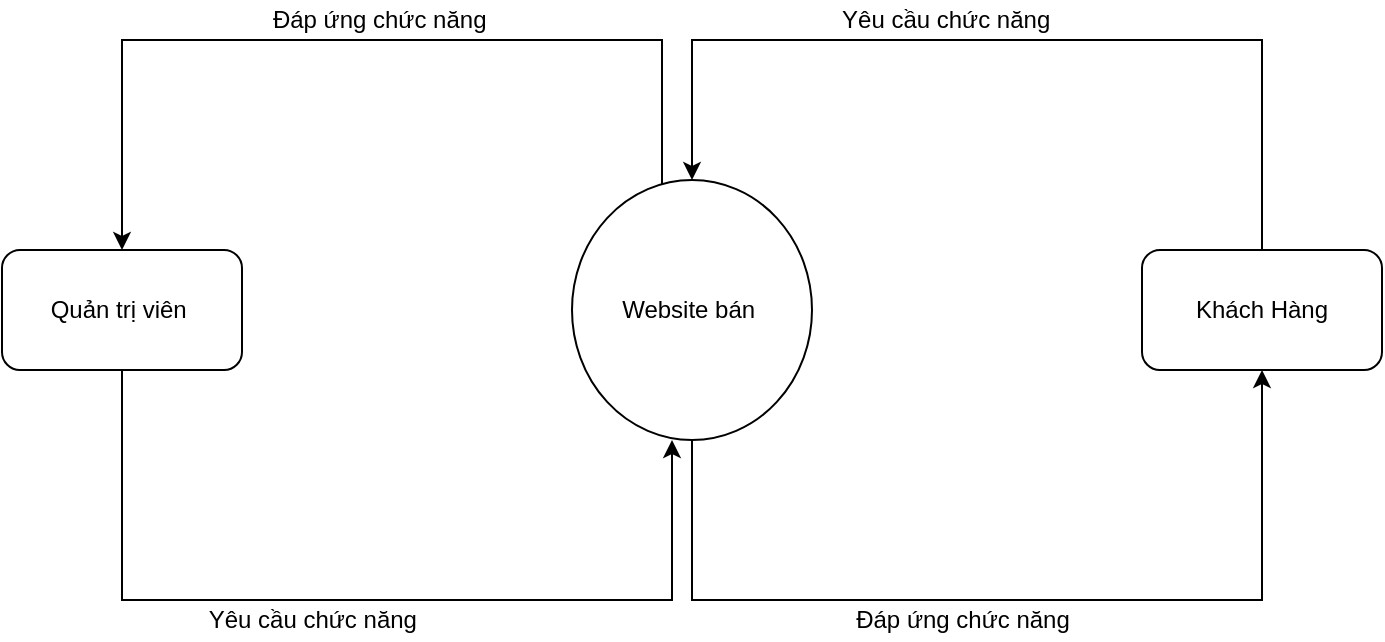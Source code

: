 <mxfile version="18.2.0" type="github">
  <diagram id="R3zrrzboGVISIO_VcMYK" name="Page-1">
    <mxGraphModel dx="989" dy="557" grid="1" gridSize="10" guides="1" tooltips="1" connect="1" arrows="1" fold="1" page="1" pageScale="1" pageWidth="850" pageHeight="1100" math="0" shadow="0">
      <root>
        <mxCell id="0" />
        <mxCell id="1" parent="0" />
        <mxCell id="2e0DtsD2ct-GsF0NBlNr-1" value="Website bán&amp;nbsp;" style="ellipse;whiteSpace=wrap;html=1;" vertex="1" parent="1">
          <mxGeometry x="365" y="390" width="120" height="130" as="geometry" />
        </mxCell>
        <mxCell id="2e0DtsD2ct-GsF0NBlNr-3" value="Quản trị viên&amp;nbsp;" style="rounded=1;whiteSpace=wrap;html=1;" vertex="1" parent="1">
          <mxGeometry x="80" y="425" width="120" height="60" as="geometry" />
        </mxCell>
        <mxCell id="2e0DtsD2ct-GsF0NBlNr-4" value="Khách Hàng" style="rounded=1;whiteSpace=wrap;html=1;" vertex="1" parent="1">
          <mxGeometry x="650" y="425" width="120" height="60" as="geometry" />
        </mxCell>
        <mxCell id="2e0DtsD2ct-GsF0NBlNr-11" value="" style="edgeStyle=segmentEdgeStyle;endArrow=classic;html=1;rounded=0;entryX=0.5;entryY=0;entryDx=0;entryDy=0;" edge="1" parent="1" target="2e0DtsD2ct-GsF0NBlNr-1">
          <mxGeometry width="50" height="50" relative="1" as="geometry">
            <mxPoint x="670" y="425" as="sourcePoint" />
            <mxPoint x="640" y="380" as="targetPoint" />
            <Array as="points">
              <mxPoint x="710" y="425" />
              <mxPoint x="710" y="320" />
              <mxPoint x="425" y="320" />
            </Array>
          </mxGeometry>
        </mxCell>
        <mxCell id="2e0DtsD2ct-GsF0NBlNr-12" value="" style="edgeStyle=segmentEdgeStyle;endArrow=classic;html=1;rounded=0;exitX=0.5;exitY=1;exitDx=0;exitDy=0;entryX=0.5;entryY=1;entryDx=0;entryDy=0;" edge="1" parent="1" source="2e0DtsD2ct-GsF0NBlNr-1" target="2e0DtsD2ct-GsF0NBlNr-4">
          <mxGeometry width="50" height="50" relative="1" as="geometry">
            <mxPoint x="710" y="520" as="sourcePoint" />
            <mxPoint x="720" y="490" as="targetPoint" />
            <Array as="points">
              <mxPoint x="425" y="600" />
              <mxPoint x="710" y="600" />
            </Array>
          </mxGeometry>
        </mxCell>
        <mxCell id="2e0DtsD2ct-GsF0NBlNr-14" value="" style="edgeStyle=segmentEdgeStyle;endArrow=classic;html=1;rounded=0;entryX=0.5;entryY=0;entryDx=0;entryDy=0;" edge="1" parent="1" source="2e0DtsD2ct-GsF0NBlNr-1" target="2e0DtsD2ct-GsF0NBlNr-3">
          <mxGeometry width="50" height="50" relative="1" as="geometry">
            <mxPoint x="315" y="350" as="sourcePoint" />
            <mxPoint x="140" y="320" as="targetPoint" />
            <Array as="points">
              <mxPoint x="410" y="320" />
              <mxPoint x="140" y="320" />
            </Array>
          </mxGeometry>
        </mxCell>
        <mxCell id="2e0DtsD2ct-GsF0NBlNr-15" value="" style="edgeStyle=segmentEdgeStyle;endArrow=classic;html=1;rounded=0;exitX=0.5;exitY=1;exitDx=0;exitDy=0;" edge="1" parent="1" source="2e0DtsD2ct-GsF0NBlNr-3">
          <mxGeometry width="50" height="50" relative="1" as="geometry">
            <mxPoint x="140" y="560" as="sourcePoint" />
            <mxPoint x="415" y="520" as="targetPoint" />
            <Array as="points">
              <mxPoint x="140" y="600" />
              <mxPoint x="415" y="600" />
            </Array>
          </mxGeometry>
        </mxCell>
        <mxCell id="2e0DtsD2ct-GsF0NBlNr-16" value="&amp;nbsp; &amp;nbsp; &amp;nbsp;&lt;span style=&quot;white-space: pre;&quot;&gt;	&lt;/span&gt;&lt;span style=&quot;white-space: pre;&quot;&gt;	&lt;/span&gt;Yêu cầu chức năng" style="text;html=1;align=center;verticalAlign=middle;resizable=0;points=[];autosize=1;strokeColor=none;fillColor=none;" vertex="1" parent="1">
          <mxGeometry x="455" y="300" width="170" height="20" as="geometry" />
        </mxCell>
        <mxCell id="2e0DtsD2ct-GsF0NBlNr-19" value="Đáp ứng chức năng" style="text;html=1;align=center;verticalAlign=middle;resizable=0;points=[];autosize=1;strokeColor=none;fillColor=none;" vertex="1" parent="1">
          <mxGeometry x="500" y="600" width="120" height="20" as="geometry" />
        </mxCell>
        <mxCell id="2e0DtsD2ct-GsF0NBlNr-20" value="&amp;nbsp; &amp;nbsp; &amp;nbsp; &amp;nbsp; &amp;nbsp; &amp;nbsp;Đáp ứng chức năng" style="text;html=1;align=center;verticalAlign=middle;resizable=0;points=[];autosize=1;strokeColor=none;fillColor=none;" vertex="1" parent="1">
          <mxGeometry x="170" y="300" width="160" height="20" as="geometry" />
        </mxCell>
        <mxCell id="2e0DtsD2ct-GsF0NBlNr-21" value="&lt;span style=&quot;white-space: pre;&quot;&gt;	&lt;/span&gt;&lt;span style=&quot;white-space: pre;&quot;&gt;	&lt;/span&gt;&lt;span style=&quot;white-space: pre;&quot;&gt;	&lt;/span&gt;Yêu cầu chức năng" style="text;html=1;align=center;verticalAlign=middle;resizable=0;points=[];autosize=1;strokeColor=none;fillColor=none;" vertex="1" parent="1">
          <mxGeometry x="130" y="600" width="200" height="20" as="geometry" />
        </mxCell>
      </root>
    </mxGraphModel>
  </diagram>
</mxfile>
